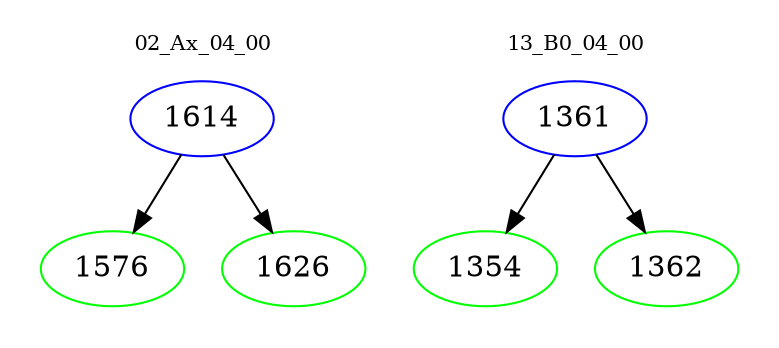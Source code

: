 digraph{
subgraph cluster_0 {
color = white
label = "02_Ax_04_00";
fontsize=10;
T0_1614 [label="1614", color="blue"]
T0_1614 -> T0_1576 [color="black"]
T0_1576 [label="1576", color="green"]
T0_1614 -> T0_1626 [color="black"]
T0_1626 [label="1626", color="green"]
}
subgraph cluster_1 {
color = white
label = "13_B0_04_00";
fontsize=10;
T1_1361 [label="1361", color="blue"]
T1_1361 -> T1_1354 [color="black"]
T1_1354 [label="1354", color="green"]
T1_1361 -> T1_1362 [color="black"]
T1_1362 [label="1362", color="green"]
}
}
